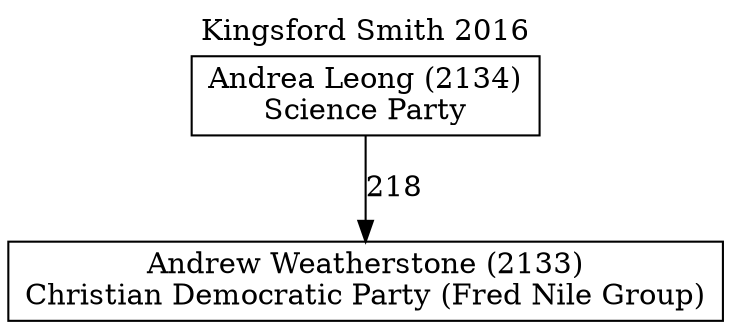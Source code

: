 // House preference flow
digraph "Andrew Weatherstone (2133)_Kingsford Smith_2016" {
	graph [label="Kingsford Smith 2016" labelloc=t mclimit=2]
	node [shape=box]
	"Andrew Weatherstone (2133)" [label="Andrew Weatherstone (2133)
Christian Democratic Party (Fred Nile Group)"]
	"Andrea Leong (2134)" [label="Andrea Leong (2134)
Science Party"]
	"Andrea Leong (2134)" -> "Andrew Weatherstone (2133)" [label=218]
}
